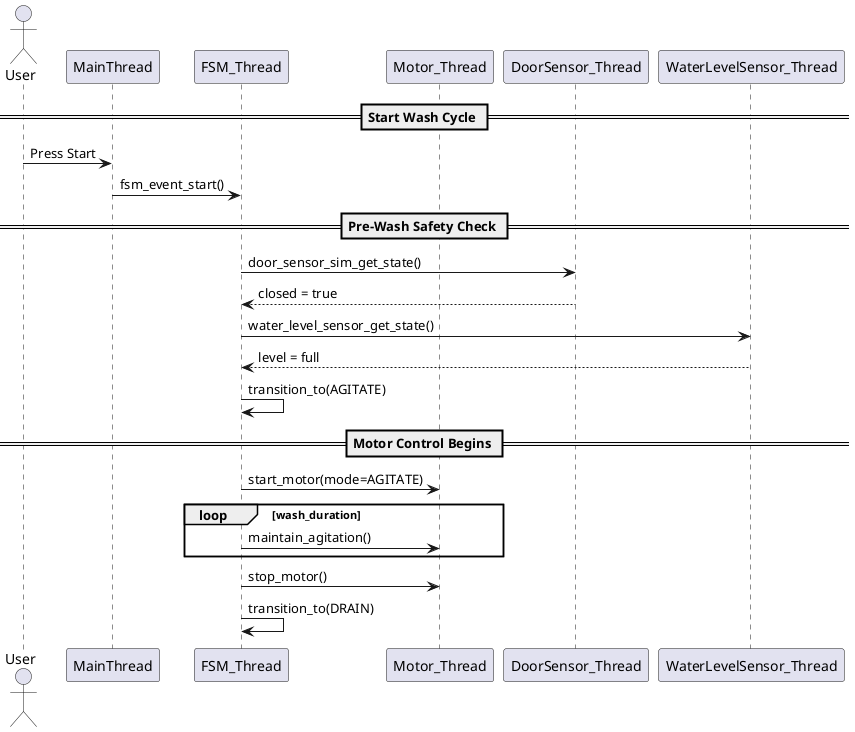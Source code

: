 @startuml
actor User
participant "MainThread"
participant "FSM_Thread"
participant "Motor_Thread"
participant "DoorSensor_Thread"
participant "WaterLevelSensor_Thread"

== Start Wash Cycle ==
User -> MainThread : Press Start
MainThread -> FSM_Thread : fsm_event_start()

== Pre-Wash Safety Check ==
FSM_Thread -> DoorSensor_Thread : door_sensor_sim_get_state()
DoorSensor_Thread --> FSM_Thread : closed = true

FSM_Thread -> WaterLevelSensor_Thread : water_level_sensor_get_state()
WaterLevelSensor_Thread --> FSM_Thread : level = full

FSM_Thread -> FSM_Thread : transition_to(AGITATE)

== Motor Control Begins ==
FSM_Thread -> Motor_Thread : start_motor(mode=AGITATE)

loop wash_duration
    FSM_Thread -> Motor_Thread : maintain_agitation()
end

FSM_Thread -> Motor_Thread : stop_motor()

FSM_Thread -> FSM_Thread : transition_to(DRAIN)

@enduml
